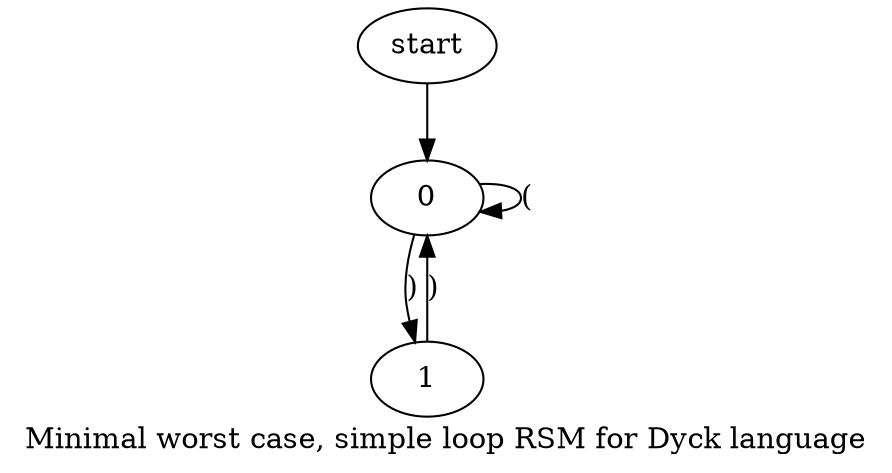 digraph Input {
    label="Minimal worst case, simple loop RSM for Dyck language"
    start -> 0;
	0 -> 0 [label = "("];
	0 -> 1 [label = ")"];
	1 -> 0 [label = ")"];
}